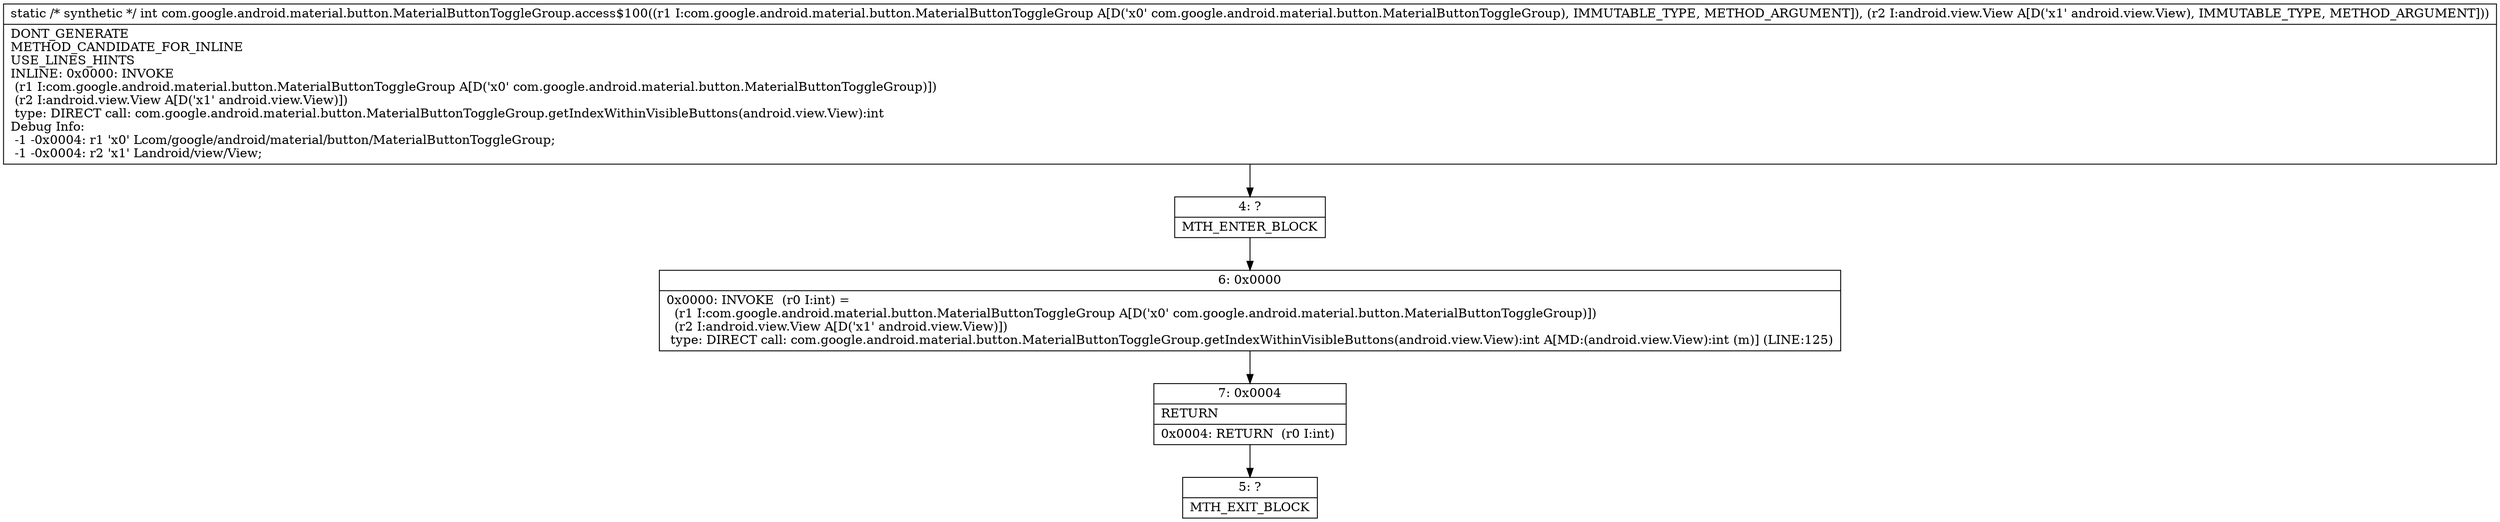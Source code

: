 digraph "CFG forcom.google.android.material.button.MaterialButtonToggleGroup.access$100(Lcom\/google\/android\/material\/button\/MaterialButtonToggleGroup;Landroid\/view\/View;)I" {
Node_4 [shape=record,label="{4\:\ ?|MTH_ENTER_BLOCK\l}"];
Node_6 [shape=record,label="{6\:\ 0x0000|0x0000: INVOKE  (r0 I:int) = \l  (r1 I:com.google.android.material.button.MaterialButtonToggleGroup A[D('x0' com.google.android.material.button.MaterialButtonToggleGroup)])\l  (r2 I:android.view.View A[D('x1' android.view.View)])\l type: DIRECT call: com.google.android.material.button.MaterialButtonToggleGroup.getIndexWithinVisibleButtons(android.view.View):int A[MD:(android.view.View):int (m)] (LINE:125)\l}"];
Node_7 [shape=record,label="{7\:\ 0x0004|RETURN\l|0x0004: RETURN  (r0 I:int) \l}"];
Node_5 [shape=record,label="{5\:\ ?|MTH_EXIT_BLOCK\l}"];
MethodNode[shape=record,label="{static \/* synthetic *\/ int com.google.android.material.button.MaterialButtonToggleGroup.access$100((r1 I:com.google.android.material.button.MaterialButtonToggleGroup A[D('x0' com.google.android.material.button.MaterialButtonToggleGroup), IMMUTABLE_TYPE, METHOD_ARGUMENT]), (r2 I:android.view.View A[D('x1' android.view.View), IMMUTABLE_TYPE, METHOD_ARGUMENT]))  | DONT_GENERATE\lMETHOD_CANDIDATE_FOR_INLINE\lUSE_LINES_HINTS\lINLINE: 0x0000: INVOKE  \l  (r1 I:com.google.android.material.button.MaterialButtonToggleGroup A[D('x0' com.google.android.material.button.MaterialButtonToggleGroup)])\l  (r2 I:android.view.View A[D('x1' android.view.View)])\l type: DIRECT call: com.google.android.material.button.MaterialButtonToggleGroup.getIndexWithinVisibleButtons(android.view.View):int\lDebug Info:\l  \-1 \-0x0004: r1 'x0' Lcom\/google\/android\/material\/button\/MaterialButtonToggleGroup;\l  \-1 \-0x0004: r2 'x1' Landroid\/view\/View;\l}"];
MethodNode -> Node_4;Node_4 -> Node_6;
Node_6 -> Node_7;
Node_7 -> Node_5;
}

